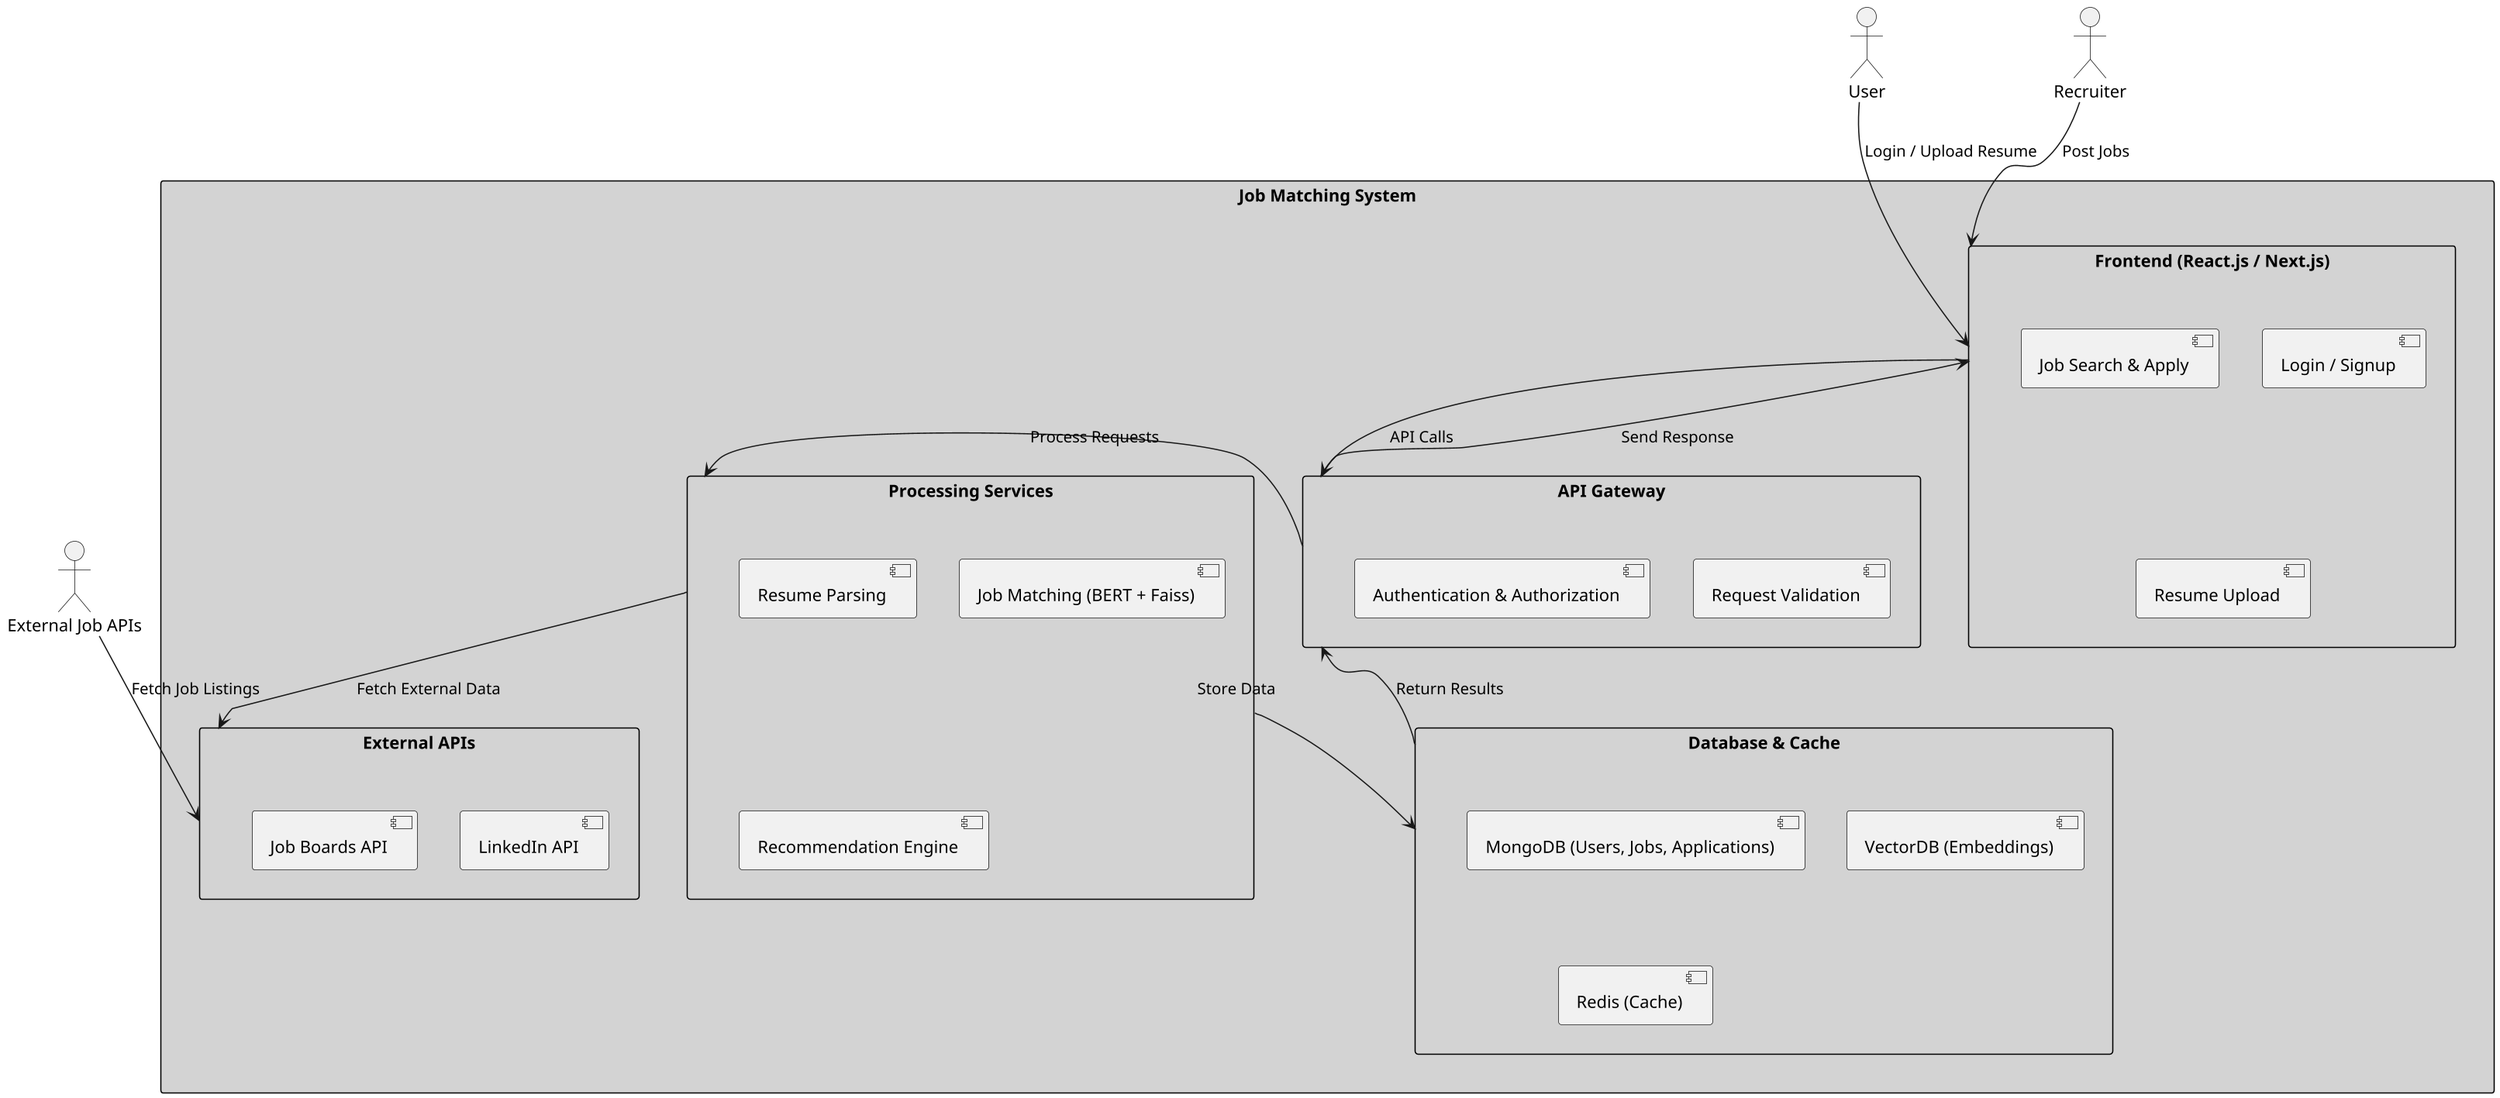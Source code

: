 @startuml Simplified_Level1_DFD

skinparam dpi 150
skinparam rectangle {
    BackgroundColor LightGray
    BorderColor Black
    FontStyle Bold
}

'===================== External Entities =====================
actor "User" as USER
actor "Recruiter" as RECRUITER
actor "External Job APIs" as EXTERNAL_APIS

'===================== System Context =====================
rectangle "Job Matching System" as SYSTEM {
  
  '========= User Interface =========
  rectangle "Frontend (React.js / Next.js)" as FRONTEND {
    [Login / Signup]
    [Job Search & Apply]
    [Resume Upload]
  }

  '========= API Gateway =========
  rectangle "API Gateway" as API_GATEWAY {
    [Request Validation]
    [Authentication & Authorization]
  }

  '========= Processing Services =========
  rectangle "Processing Services" as PROCESSING {
    [Resume Parsing]
    [Job Matching (BERT + Faiss)]
    [Recommendation Engine]
  }

  '========= Database & Storage =========
  rectangle "Database & Cache" as DATABASE {
    [MongoDB (Users, Jobs, Applications)]
    [VectorDB (Embeddings)]
    [Redis (Cache)]
  }

  '========= External APIs =========
  rectangle "External APIs" as EXT {
    [LinkedIn API]
    [Job Boards API]
  }
}

'===================== Data Flows =====================
USER -down-> FRONTEND : Login / Upload Resume
FRONTEND -down-> API_GATEWAY : API Calls
API_GATEWAY -down-> PROCESSING : Process Requests
PROCESSING -down-> DATABASE : Store Data
PROCESSING -down-> EXT : Fetch External Data
DATABASE -down-> API_GATEWAY : Return Results
API_GATEWAY -down-> FRONTEND : Send Response
RECRUITER -down-> FRONTEND : Post Jobs
EXTERNAL_APIS -down-> EXT : Fetch Job Listings

@enduml
